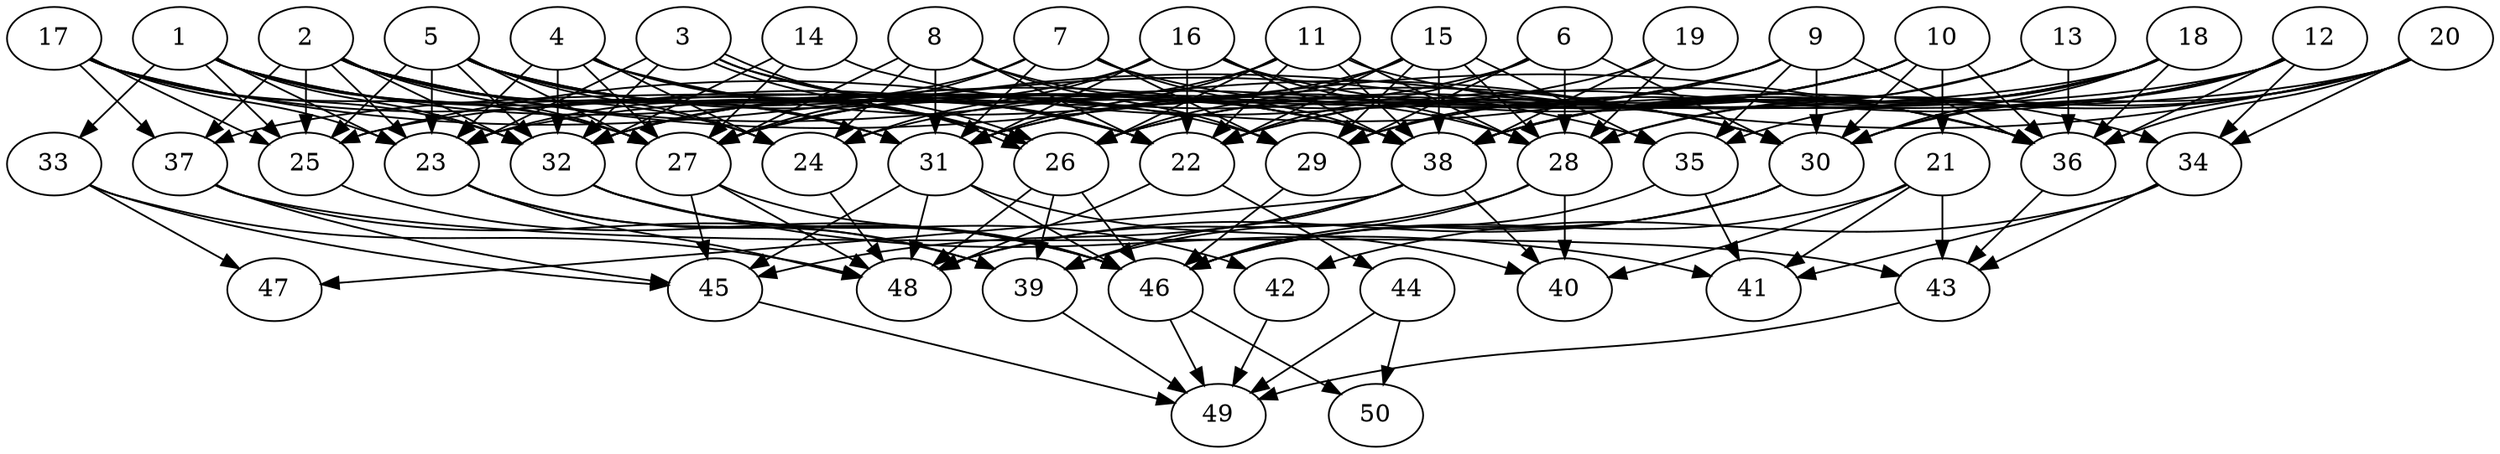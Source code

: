 // DAG automatically generated by daggen at Thu Oct  3 14:07:57 2019
// ./daggen --dot -n 50 --ccr 0.3 --fat 0.7 --regular 0.5 --density 0.6 --mindata 5242880 --maxdata 52428800 
digraph G {
  1 [size="74321920", alpha="0.10", expect_size="22296576"] 
  1 -> 23 [size ="22296576"]
  1 -> 25 [size ="22296576"]
  1 -> 26 [size ="22296576"]
  1 -> 27 [size ="22296576"]
  1 -> 31 [size ="22296576"]
  1 -> 32 [size ="22296576"]
  1 -> 33 [size ="22296576"]
  1 -> 38 [size ="22296576"]
  2 [size="54797653", alpha="0.10", expect_size="16439296"] 
  2 -> 23 [size ="16439296"]
  2 -> 24 [size ="16439296"]
  2 -> 25 [size ="16439296"]
  2 -> 26 [size ="16439296"]
  2 -> 27 [size ="16439296"]
  2 -> 30 [size ="16439296"]
  2 -> 31 [size ="16439296"]
  2 -> 32 [size ="16439296"]
  2 -> 36 [size ="16439296"]
  2 -> 37 [size ="16439296"]
  3 [size="93624320", alpha="0.07", expect_size="28087296"] 
  3 -> 22 [size ="28087296"]
  3 -> 23 [size ="28087296"]
  3 -> 26 [size ="28087296"]
  3 -> 26 [size ="28087296"]
  3 -> 32 [size ="28087296"]
  3 -> 38 [size ="28087296"]
  4 [size="72205653", alpha="0.04", expect_size="21661696"] 
  4 -> 22 [size ="21661696"]
  4 -> 23 [size ="21661696"]
  4 -> 24 [size ="21661696"]
  4 -> 26 [size ="21661696"]
  4 -> 27 [size ="21661696"]
  4 -> 30 [size ="21661696"]
  4 -> 32 [size ="21661696"]
  5 [size="167888213", alpha="0.05", expect_size="50366464"] 
  5 -> 22 [size ="50366464"]
  5 -> 23 [size ="50366464"]
  5 -> 24 [size ="50366464"]
  5 -> 25 [size ="50366464"]
  5 -> 27 [size ="50366464"]
  5 -> 29 [size ="50366464"]
  5 -> 31 [size ="50366464"]
  5 -> 32 [size ="50366464"]
  5 -> 38 [size ="50366464"]
  6 [size="154784427", alpha="0.00", expect_size="46435328"] 
  6 -> 22 [size ="46435328"]
  6 -> 28 [size ="46435328"]
  6 -> 29 [size ="46435328"]
  6 -> 30 [size ="46435328"]
  6 -> 32 [size ="46435328"]
  7 [size="99717120", alpha="0.01", expect_size="29915136"] 
  7 -> 23 [size ="29915136"]
  7 -> 27 [size ="29915136"]
  7 -> 29 [size ="29915136"]
  7 -> 30 [size ="29915136"]
  7 -> 31 [size ="29915136"]
  7 -> 38 [size ="29915136"]
  8 [size="166509227", alpha="0.19", expect_size="49952768"] 
  8 -> 22 [size ="49952768"]
  8 -> 24 [size ="49952768"]
  8 -> 27 [size ="49952768"]
  8 -> 28 [size ="49952768"]
  8 -> 29 [size ="49952768"]
  8 -> 31 [size ="49952768"]
  9 [size="69485227", alpha="0.13", expect_size="20845568"] 
  9 -> 25 [size ="20845568"]
  9 -> 29 [size ="20845568"]
  9 -> 30 [size ="20845568"]
  9 -> 31 [size ="20845568"]
  9 -> 35 [size ="20845568"]
  9 -> 36 [size ="20845568"]
  10 [size="50831360", alpha="0.16", expect_size="15249408"] 
  10 -> 21 [size ="15249408"]
  10 -> 22 [size ="15249408"]
  10 -> 24 [size ="15249408"]
  10 -> 26 [size ="15249408"]
  10 -> 30 [size ="15249408"]
  10 -> 31 [size ="15249408"]
  10 -> 36 [size ="15249408"]
  11 [size="170905600", alpha="0.11", expect_size="51271680"] 
  11 -> 22 [size ="51271680"]
  11 -> 26 [size ="51271680"]
  11 -> 27 [size ="51271680"]
  11 -> 28 [size ="51271680"]
  11 -> 31 [size ="51271680"]
  11 -> 34 [size ="51271680"]
  11 -> 38 [size ="51271680"]
  12 [size="95184213", alpha="0.15", expect_size="28555264"] 
  12 -> 22 [size ="28555264"]
  12 -> 25 [size ="28555264"]
  12 -> 30 [size ="28555264"]
  12 -> 34 [size ="28555264"]
  12 -> 36 [size ="28555264"]
  12 -> 38 [size ="28555264"]
  13 [size="170571093", alpha="0.04", expect_size="51171328"] 
  13 -> 26 [size ="51171328"]
  13 -> 36 [size ="51171328"]
  13 -> 38 [size ="51171328"]
  14 [size="71826773", alpha="0.03", expect_size="21548032"] 
  14 -> 27 [size ="21548032"]
  14 -> 32 [size ="21548032"]
  14 -> 36 [size ="21548032"]
  15 [size="105666560", alpha="0.12", expect_size="31699968"] 
  15 -> 22 [size ="31699968"]
  15 -> 26 [size ="31699968"]
  15 -> 28 [size ="31699968"]
  15 -> 29 [size ="31699968"]
  15 -> 32 [size ="31699968"]
  15 -> 35 [size ="31699968"]
  15 -> 38 [size ="31699968"]
  16 [size="146507093", alpha="0.02", expect_size="43952128"] 
  16 -> 22 [size ="43952128"]
  16 -> 24 [size ="43952128"]
  16 -> 28 [size ="43952128"]
  16 -> 31 [size ="43952128"]
  16 -> 32 [size ="43952128"]
  16 -> 36 [size ="43952128"]
  16 -> 38 [size ="43952128"]
  17 [size="148903253", alpha="0.00", expect_size="44670976"] 
  17 -> 22 [size ="44670976"]
  17 -> 23 [size ="44670976"]
  17 -> 25 [size ="44670976"]
  17 -> 27 [size ="44670976"]
  17 -> 32 [size ="44670976"]
  17 -> 35 [size ="44670976"]
  17 -> 37 [size ="44670976"]
  18 [size="155429547", alpha="0.10", expect_size="46628864"] 
  18 -> 28 [size ="46628864"]
  18 -> 29 [size ="46628864"]
  18 -> 30 [size ="46628864"]
  18 -> 35 [size ="46628864"]
  18 -> 36 [size ="46628864"]
  18 -> 37 [size ="46628864"]
  18 -> 38 [size ="46628864"]
  19 [size="143674027", alpha="0.07", expect_size="43102208"] 
  19 -> 27 [size ="43102208"]
  19 -> 28 [size ="43102208"]
  19 -> 38 [size ="43102208"]
  20 [size="85210453", alpha="0.20", expect_size="25563136"] 
  20 -> 23 [size ="25563136"]
  20 -> 27 [size ="25563136"]
  20 -> 28 [size ="25563136"]
  20 -> 30 [size ="25563136"]
  20 -> 34 [size ="25563136"]
  20 -> 36 [size ="25563136"]
  20 -> 38 [size ="25563136"]
  21 [size="57070933", alpha="0.19", expect_size="17121280"] 
  21 -> 40 [size ="17121280"]
  21 -> 41 [size ="17121280"]
  21 -> 43 [size ="17121280"]
  21 -> 46 [size ="17121280"]
  22 [size="146783573", alpha="0.04", expect_size="44035072"] 
  22 -> 44 [size ="44035072"]
  22 -> 48 [size ="44035072"]
  23 [size="104837120", alpha="0.18", expect_size="31451136"] 
  23 -> 39 [size ="31451136"]
  23 -> 46 [size ="31451136"]
  23 -> 48 [size ="31451136"]
  24 [size="137659733", alpha="0.19", expect_size="41297920"] 
  24 -> 48 [size ="41297920"]
  25 [size="159337813", alpha="0.19", expect_size="47801344"] 
  25 -> 46 [size ="47801344"]
  26 [size="99287040", alpha="0.16", expect_size="29786112"] 
  26 -> 39 [size ="29786112"]
  26 -> 46 [size ="29786112"]
  26 -> 48 [size ="29786112"]
  27 [size="111315627", alpha="0.05", expect_size="33394688"] 
  27 -> 45 [size ="33394688"]
  27 -> 46 [size ="33394688"]
  27 -> 48 [size ="33394688"]
  28 [size="112377173", alpha="0.12", expect_size="33713152"] 
  28 -> 40 [size ="33713152"]
  28 -> 46 [size ="33713152"]
  28 -> 48 [size ="33713152"]
  29 [size="30590293", alpha="0.05", expect_size="9177088"] 
  29 -> 46 [size ="9177088"]
  30 [size="86572373", alpha="0.03", expect_size="25971712"] 
  30 -> 39 [size ="25971712"]
  30 -> 46 [size ="25971712"]
  30 -> 48 [size ="25971712"]
  31 [size="82923520", alpha="0.00", expect_size="24877056"] 
  31 -> 40 [size ="24877056"]
  31 -> 45 [size ="24877056"]
  31 -> 46 [size ="24877056"]
  31 -> 48 [size ="24877056"]
  32 [size="76489387", alpha="0.08", expect_size="22946816"] 
  32 -> 41 [size ="22946816"]
  32 -> 42 [size ="22946816"]
  32 -> 46 [size ="22946816"]
  33 [size="104594773", alpha="0.15", expect_size="31378432"] 
  33 -> 45 [size ="31378432"]
  33 -> 47 [size ="31378432"]
  33 -> 48 [size ="31378432"]
  34 [size="86097920", alpha="0.08", expect_size="25829376"] 
  34 -> 41 [size ="25829376"]
  34 -> 42 [size ="25829376"]
  34 -> 43 [size ="25829376"]
  35 [size="75731627", alpha="0.13", expect_size="22719488"] 
  35 -> 41 [size ="22719488"]
  35 -> 46 [size ="22719488"]
  36 [size="66624853", alpha="0.14", expect_size="19987456"] 
  36 -> 43 [size ="19987456"]
  37 [size="38799360", alpha="0.12", expect_size="11639808"] 
  37 -> 39 [size ="11639808"]
  37 -> 43 [size ="11639808"]
  37 -> 45 [size ="11639808"]
  38 [size="74496000", alpha="0.08", expect_size="22348800"] 
  38 -> 39 [size ="22348800"]
  38 -> 40 [size ="22348800"]
  38 -> 45 [size ="22348800"]
  38 -> 47 [size ="22348800"]
  39 [size="165471573", alpha="0.19", expect_size="49641472"] 
  39 -> 49 [size ="49641472"]
  40 [size="49155413", alpha="0.20", expect_size="14746624"] 
  41 [size="73478827", alpha="0.05", expect_size="22043648"] 
  42 [size="77305173", alpha="0.06", expect_size="23191552"] 
  42 -> 49 [size ="23191552"]
  43 [size="138338987", alpha="0.19", expect_size="41501696"] 
  43 -> 49 [size ="41501696"]
  44 [size="95112533", alpha="0.07", expect_size="28533760"] 
  44 -> 49 [size ="28533760"]
  44 -> 50 [size ="28533760"]
  45 [size="159255893", alpha="0.13", expect_size="47776768"] 
  45 -> 49 [size ="47776768"]
  46 [size="104393387", alpha="0.10", expect_size="31318016"] 
  46 -> 49 [size ="31318016"]
  46 -> 50 [size ="31318016"]
  47 [size="59559253", alpha="0.18", expect_size="17867776"] 
  48 [size="156177067", alpha="0.19", expect_size="46853120"] 
  49 [size="60340907", alpha="0.01", expect_size="18102272"] 
  50 [size="55541760", alpha="0.12", expect_size="16662528"] 
}
